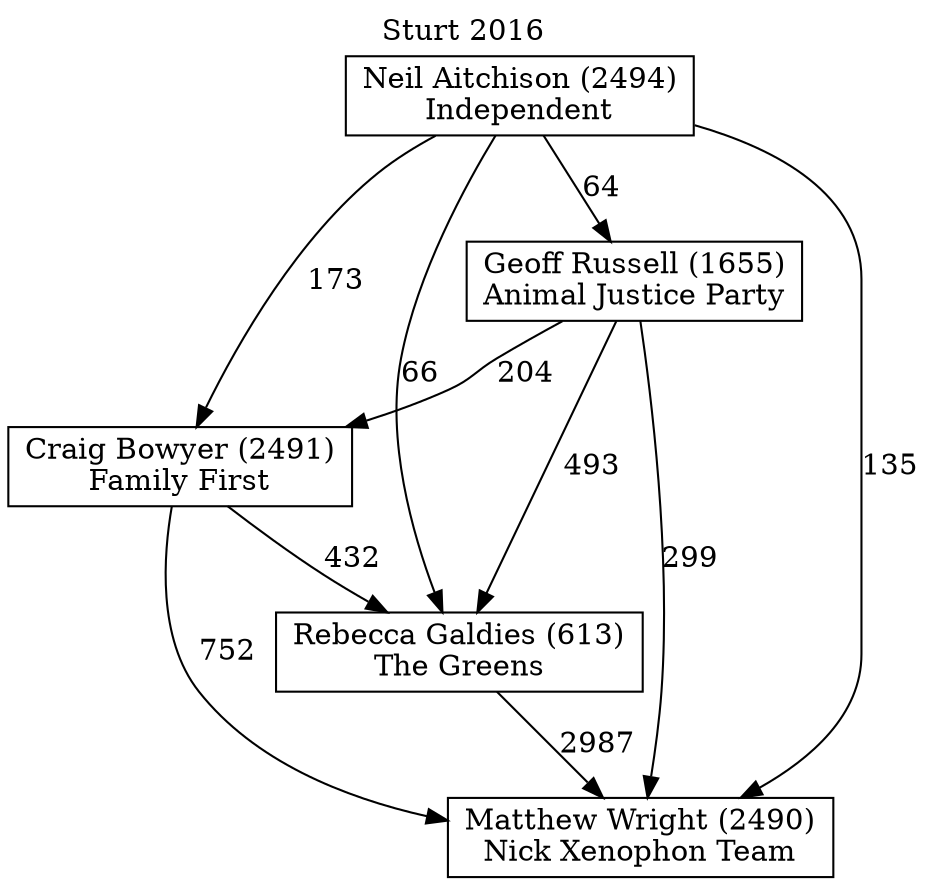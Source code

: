 // House preference flow
digraph "Matthew Wright (2490)_Sturt_2016" {
	graph [label="Sturt 2016" labelloc=t mclimit=10]
	node [shape=box]
	"Geoff Russell (1655)" [label="Geoff Russell (1655)
Animal Justice Party"]
	"Craig Bowyer (2491)" [label="Craig Bowyer (2491)
Family First"]
	"Neil Aitchison (2494)" [label="Neil Aitchison (2494)
Independent"]
	"Rebecca Galdies (613)" [label="Rebecca Galdies (613)
The Greens"]
	"Matthew Wright (2490)" [label="Matthew Wright (2490)
Nick Xenophon Team"]
	"Neil Aitchison (2494)" -> "Geoff Russell (1655)" [label=64]
	"Rebecca Galdies (613)" -> "Matthew Wright (2490)" [label=2987]
	"Geoff Russell (1655)" -> "Matthew Wright (2490)" [label=299]
	"Craig Bowyer (2491)" -> "Matthew Wright (2490)" [label=752]
	"Geoff Russell (1655)" -> "Craig Bowyer (2491)" [label=204]
	"Neil Aitchison (2494)" -> "Matthew Wright (2490)" [label=135]
	"Craig Bowyer (2491)" -> "Rebecca Galdies (613)" [label=432]
	"Geoff Russell (1655)" -> "Rebecca Galdies (613)" [label=493]
	"Neil Aitchison (2494)" -> "Craig Bowyer (2491)" [label=173]
	"Neil Aitchison (2494)" -> "Rebecca Galdies (613)" [label=66]
}
